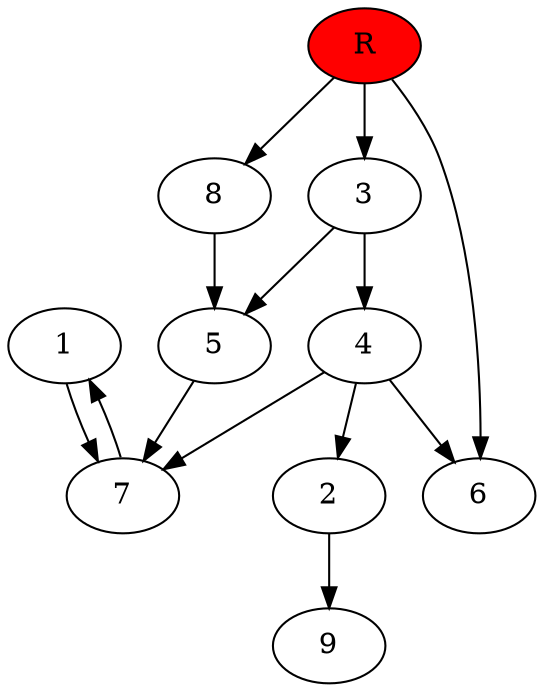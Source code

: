 digraph prb21276 {
	1
	2
	3
	4
	5
	6
	7
	8
	R [fillcolor="#ff0000" style=filled]
	1 -> 7
	2 -> 9
	3 -> 4
	3 -> 5
	4 -> 2
	4 -> 6
	4 -> 7
	5 -> 7
	7 -> 1
	8 -> 5
	R -> 3
	R -> 6
	R -> 8
}
